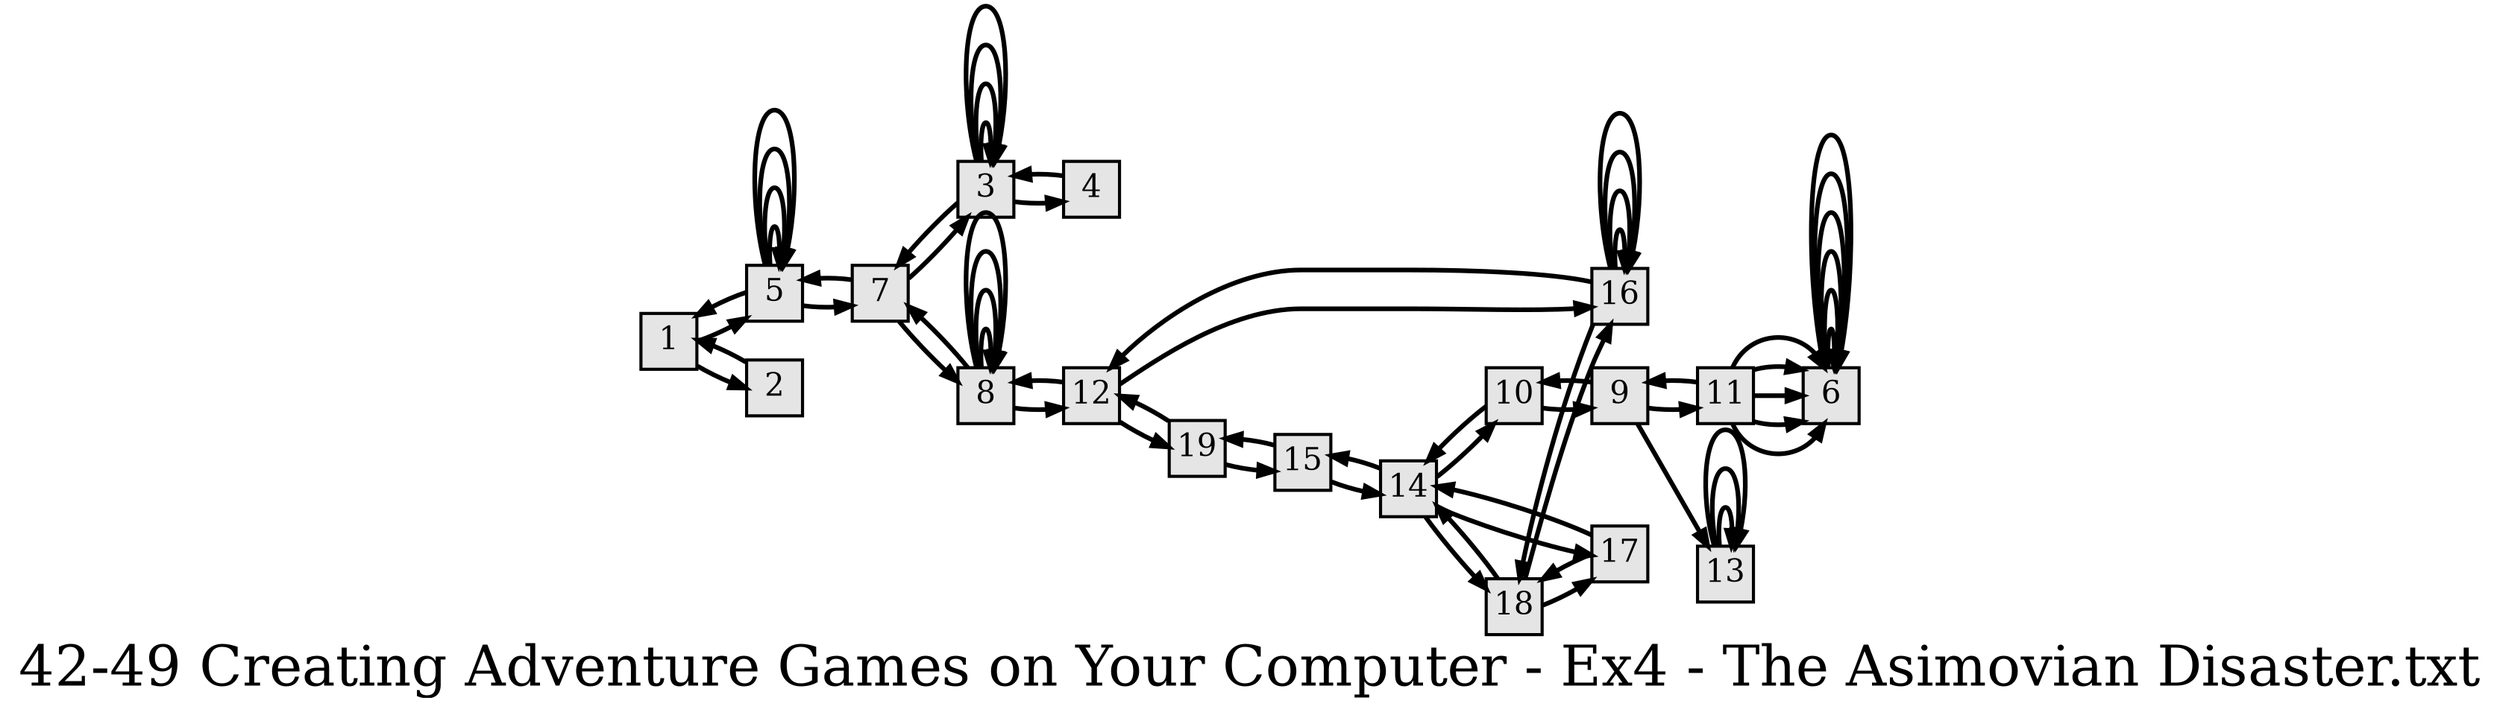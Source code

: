 digraph g{
  graph [ label="42-49 Creating Adventure Games on Your Computer - Ex4 - The Asimovian Disaster.txt" rankdir=LR, ordering=out, fontsize=36, nodesep="0.35", ranksep="0.45"];
  node  [shape=rect, penwidth=2, fontsize=20, style=filled, fillcolor=grey90, margin="0,0", labelfloat=true, regular=true, fixedsize=true];
  edge  [labelfloat=true, penwidth=3, fontsize=12];
  
  
  
  
  
  
  1 -> 5;
  1 -> 2;
  2 -> 1;
  3 -> 3;
  3 -> 7;
  3 -> 4;
  3 -> 3;
  3 -> 3;
  3 -> 3;
  4 -> 3;
  5 -> 1;
  5 -> 5;
  5 -> 7;
  5 -> 5;
  5 -> 5;
  5 -> 5;
  6 -> 6;
  6 -> 6;
  6 -> 6;
  6 -> 6;
  6 -> 6;
  6 -> 6;
  7 -> 3;
  7 -> 8;
  7 -> 5;
  8 -> 8;
  8 -> 12;
  8 -> 8;
  8 -> 7;
  8 -> 8;
  8 -> 8;
  9 -> 11;
  9 -> 13;
  9 -> 10;
  10 -> 14;
  10 -> 9;
  11 -> 9;
  11 -> 6;
  11 -> 6;
  11 -> 6;
  11 -> 6;
  11 -> 6;
  12 -> 8;
  12 -> 16;
  12 -> 19;
  13 -> 13;
  13 -> 13;
  13 -> 13;
  14 -> 10;
  14 -> 15;
  14 -> 17;
  14 -> 18;
  15 -> 14;
  15 -> 19;
  16 -> 12;
  16 -> 16;
  16 -> 16;
  16 -> 18;
  16 -> 16;
  16 -> 16;
  17 -> 14;
  17 -> 18;
  18 -> 16;
  18 -> 17;
  18 -> 14;
  19 -> 12;
  19 -> 15;
}

